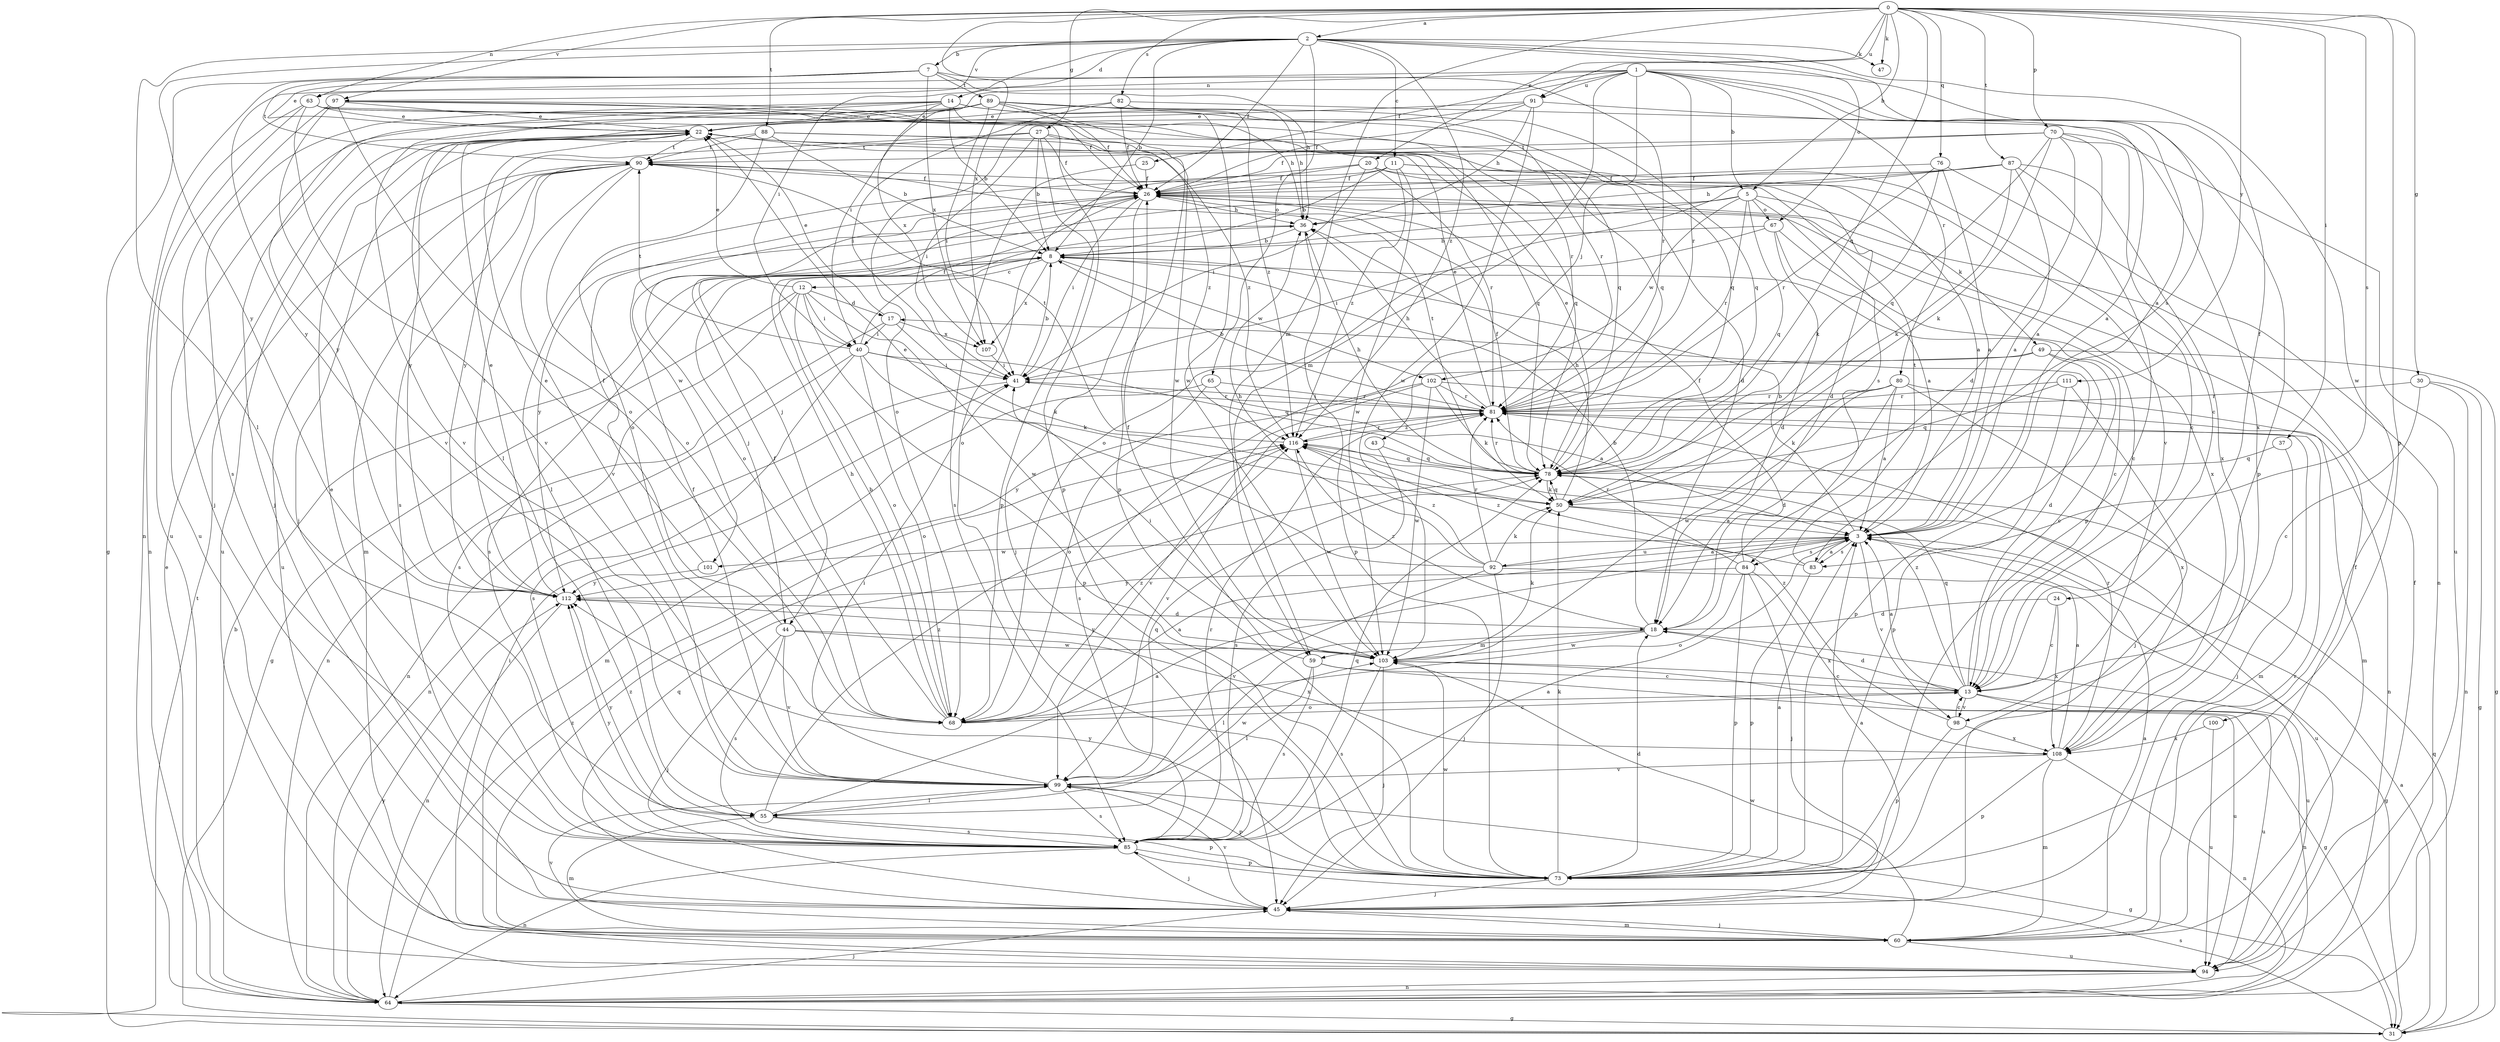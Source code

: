 strict digraph  {
0;
1;
2;
3;
5;
7;
8;
11;
12;
13;
14;
17;
18;
20;
22;
24;
25;
26;
27;
30;
31;
36;
37;
40;
41;
43;
44;
45;
47;
49;
50;
55;
59;
60;
63;
64;
65;
67;
68;
70;
73;
76;
78;
80;
81;
82;
83;
84;
85;
87;
88;
89;
90;
91;
92;
94;
97;
98;
99;
100;
101;
102;
103;
107;
108;
111;
112;
116;
0 -> 2  [label=a];
0 -> 5  [label=b];
0 -> 20  [label=e];
0 -> 27  [label=g];
0 -> 30  [label=g];
0 -> 37  [label=i];
0 -> 47  [label=k];
0 -> 59  [label=m];
0 -> 63  [label=n];
0 -> 70  [label=p];
0 -> 73  [label=p];
0 -> 76  [label=q];
0 -> 78  [label=q];
0 -> 82  [label=s];
0 -> 83  [label=s];
0 -> 87  [label=t];
0 -> 88  [label=t];
0 -> 91  [label=u];
0 -> 97  [label=v];
0 -> 107  [label=x];
0 -> 111  [label=y];
1 -> 3  [label=a];
1 -> 5  [label=b];
1 -> 24  [label=f];
1 -> 25  [label=f];
1 -> 40  [label=i];
1 -> 43  [label=j];
1 -> 59  [label=m];
1 -> 63  [label=n];
1 -> 73  [label=p];
1 -> 80  [label=r];
1 -> 81  [label=r];
1 -> 91  [label=u];
1 -> 112  [label=y];
2 -> 7  [label=b];
2 -> 8  [label=b];
2 -> 11  [label=c];
2 -> 14  [label=d];
2 -> 26  [label=f];
2 -> 40  [label=i];
2 -> 47  [label=k];
2 -> 55  [label=l];
2 -> 65  [label=o];
2 -> 67  [label=o];
2 -> 83  [label=s];
2 -> 97  [label=v];
2 -> 100  [label=w];
2 -> 112  [label=y];
2 -> 116  [label=z];
3 -> 8  [label=b];
3 -> 83  [label=s];
3 -> 84  [label=s];
3 -> 92  [label=u];
3 -> 98  [label=v];
3 -> 101  [label=w];
5 -> 44  [label=j];
5 -> 49  [label=k];
5 -> 67  [label=o];
5 -> 78  [label=q];
5 -> 81  [label=r];
5 -> 84  [label=s];
5 -> 101  [label=w];
5 -> 102  [label=w];
7 -> 22  [label=e];
7 -> 31  [label=g];
7 -> 36  [label=h];
7 -> 64  [label=n];
7 -> 81  [label=r];
7 -> 89  [label=t];
7 -> 90  [label=t];
7 -> 107  [label=x];
8 -> 12  [label=c];
8 -> 13  [label=c];
8 -> 44  [label=j];
8 -> 85  [label=s];
8 -> 102  [label=w];
8 -> 107  [label=x];
11 -> 8  [label=b];
11 -> 13  [label=c];
11 -> 26  [label=f];
11 -> 55  [label=l];
11 -> 98  [label=v];
11 -> 103  [label=w];
11 -> 116  [label=z];
12 -> 17  [label=d];
12 -> 22  [label=e];
12 -> 31  [label=g];
12 -> 40  [label=i];
12 -> 68  [label=o];
12 -> 73  [label=p];
12 -> 85  [label=s];
12 -> 103  [label=w];
13 -> 3  [label=a];
13 -> 17  [label=d];
13 -> 18  [label=d];
13 -> 64  [label=n];
13 -> 68  [label=o];
13 -> 78  [label=q];
13 -> 94  [label=u];
13 -> 98  [label=v];
13 -> 116  [label=z];
14 -> 8  [label=b];
14 -> 22  [label=e];
14 -> 26  [label=f];
14 -> 78  [label=q];
14 -> 81  [label=r];
14 -> 85  [label=s];
14 -> 99  [label=v];
14 -> 107  [label=x];
14 -> 112  [label=y];
17 -> 22  [label=e];
17 -> 40  [label=i];
17 -> 50  [label=k];
17 -> 64  [label=n];
17 -> 107  [label=x];
18 -> 8  [label=b];
18 -> 55  [label=l];
18 -> 59  [label=m];
18 -> 94  [label=u];
18 -> 103  [label=w];
18 -> 116  [label=z];
20 -> 3  [label=a];
20 -> 18  [label=d];
20 -> 26  [label=f];
20 -> 41  [label=i];
20 -> 68  [label=o];
20 -> 81  [label=r];
22 -> 90  [label=t];
22 -> 94  [label=u];
22 -> 112  [label=y];
22 -> 116  [label=z];
24 -> 13  [label=c];
24 -> 18  [label=d];
24 -> 108  [label=x];
25 -> 26  [label=f];
25 -> 85  [label=s];
26 -> 36  [label=h];
26 -> 41  [label=i];
26 -> 45  [label=j];
26 -> 68  [label=o];
26 -> 108  [label=x];
27 -> 8  [label=b];
27 -> 26  [label=f];
27 -> 41  [label=i];
27 -> 73  [label=p];
27 -> 78  [label=q];
27 -> 90  [label=t];
27 -> 112  [label=y];
27 -> 116  [label=z];
30 -> 13  [label=c];
30 -> 31  [label=g];
30 -> 64  [label=n];
30 -> 81  [label=r];
31 -> 3  [label=a];
31 -> 78  [label=q];
31 -> 85  [label=s];
31 -> 90  [label=t];
36 -> 8  [label=b];
36 -> 73  [label=p];
36 -> 112  [label=y];
37 -> 45  [label=j];
37 -> 78  [label=q];
40 -> 26  [label=f];
40 -> 41  [label=i];
40 -> 50  [label=k];
40 -> 64  [label=n];
40 -> 68  [label=o];
40 -> 78  [label=q];
40 -> 85  [label=s];
40 -> 90  [label=t];
41 -> 8  [label=b];
41 -> 64  [label=n];
41 -> 81  [label=r];
43 -> 78  [label=q];
43 -> 85  [label=s];
44 -> 22  [label=e];
44 -> 45  [label=j];
44 -> 85  [label=s];
44 -> 99  [label=v];
44 -> 103  [label=w];
44 -> 108  [label=x];
45 -> 3  [label=a];
45 -> 60  [label=m];
45 -> 78  [label=q];
45 -> 99  [label=v];
49 -> 13  [label=c];
49 -> 31  [label=g];
49 -> 41  [label=i];
49 -> 73  [label=p];
49 -> 85  [label=s];
50 -> 3  [label=a];
50 -> 36  [label=h];
50 -> 78  [label=q];
50 -> 94  [label=u];
55 -> 3  [label=a];
55 -> 60  [label=m];
55 -> 73  [label=p];
55 -> 85  [label=s];
55 -> 112  [label=y];
55 -> 116  [label=z];
59 -> 13  [label=c];
59 -> 26  [label=f];
59 -> 55  [label=l];
59 -> 85  [label=s];
59 -> 94  [label=u];
60 -> 3  [label=a];
60 -> 26  [label=f];
60 -> 41  [label=i];
60 -> 45  [label=j];
60 -> 81  [label=r];
60 -> 94  [label=u];
60 -> 99  [label=v];
60 -> 103  [label=w];
60 -> 116  [label=z];
63 -> 22  [label=e];
63 -> 64  [label=n];
63 -> 73  [label=p];
63 -> 78  [label=q];
63 -> 81  [label=r];
63 -> 94  [label=u];
63 -> 99  [label=v];
64 -> 8  [label=b];
64 -> 22  [label=e];
64 -> 31  [label=g];
64 -> 45  [label=j];
64 -> 112  [label=y];
64 -> 116  [label=z];
65 -> 3  [label=a];
65 -> 60  [label=m];
65 -> 68  [label=o];
65 -> 81  [label=r];
67 -> 3  [label=a];
67 -> 8  [label=b];
67 -> 13  [label=c];
67 -> 18  [label=d];
67 -> 41  [label=i];
68 -> 3  [label=a];
68 -> 8  [label=b];
68 -> 13  [label=c];
68 -> 26  [label=f];
68 -> 36  [label=h];
68 -> 116  [label=z];
70 -> 3  [label=a];
70 -> 13  [label=c];
70 -> 18  [label=d];
70 -> 26  [label=f];
70 -> 50  [label=k];
70 -> 78  [label=q];
70 -> 90  [label=t];
70 -> 94  [label=u];
73 -> 3  [label=a];
73 -> 18  [label=d];
73 -> 45  [label=j];
73 -> 50  [label=k];
73 -> 103  [label=w];
73 -> 112  [label=y];
76 -> 3  [label=a];
76 -> 26  [label=f];
76 -> 50  [label=k];
76 -> 64  [label=n];
76 -> 81  [label=r];
78 -> 22  [label=e];
78 -> 26  [label=f];
78 -> 36  [label=h];
78 -> 50  [label=k];
78 -> 81  [label=r];
78 -> 90  [label=t];
80 -> 3  [label=a];
80 -> 18  [label=d];
80 -> 50  [label=k];
80 -> 60  [label=m];
80 -> 81  [label=r];
80 -> 103  [label=w];
80 -> 108  [label=x];
81 -> 8  [label=b];
81 -> 22  [label=e];
81 -> 36  [label=h];
81 -> 41  [label=i];
81 -> 60  [label=m];
81 -> 99  [label=v];
81 -> 116  [label=z];
82 -> 22  [label=e];
82 -> 26  [label=f];
82 -> 36  [label=h];
82 -> 41  [label=i];
82 -> 108  [label=x];
83 -> 3  [label=a];
83 -> 73  [label=p];
83 -> 90  [label=t];
83 -> 116  [label=z];
84 -> 26  [label=f];
84 -> 45  [label=j];
84 -> 68  [label=o];
84 -> 73  [label=p];
84 -> 81  [label=r];
84 -> 108  [label=x];
84 -> 112  [label=y];
85 -> 3  [label=a];
85 -> 22  [label=e];
85 -> 45  [label=j];
85 -> 64  [label=n];
85 -> 73  [label=p];
85 -> 78  [label=q];
85 -> 81  [label=r];
85 -> 112  [label=y];
87 -> 3  [label=a];
87 -> 26  [label=f];
87 -> 36  [label=h];
87 -> 50  [label=k];
87 -> 68  [label=o];
87 -> 73  [label=p];
87 -> 108  [label=x];
88 -> 8  [label=b];
88 -> 18  [label=d];
88 -> 45  [label=j];
88 -> 68  [label=o];
88 -> 78  [label=q];
88 -> 90  [label=t];
89 -> 22  [label=e];
89 -> 26  [label=f];
89 -> 41  [label=i];
89 -> 45  [label=j];
89 -> 55  [label=l];
89 -> 73  [label=p];
89 -> 78  [label=q];
89 -> 94  [label=u];
89 -> 103  [label=w];
89 -> 116  [label=z];
90 -> 26  [label=f];
90 -> 60  [label=m];
90 -> 68  [label=o];
90 -> 85  [label=s];
90 -> 94  [label=u];
90 -> 99  [label=v];
91 -> 3  [label=a];
91 -> 22  [label=e];
91 -> 26  [label=f];
91 -> 36  [label=h];
91 -> 68  [label=o];
91 -> 103  [label=w];
92 -> 3  [label=a];
92 -> 22  [label=e];
92 -> 31  [label=g];
92 -> 36  [label=h];
92 -> 45  [label=j];
92 -> 50  [label=k];
92 -> 81  [label=r];
92 -> 99  [label=v];
92 -> 116  [label=z];
94 -> 26  [label=f];
94 -> 64  [label=n];
97 -> 22  [label=e];
97 -> 36  [label=h];
97 -> 45  [label=j];
97 -> 68  [label=o];
97 -> 78  [label=q];
97 -> 99  [label=v];
97 -> 103  [label=w];
98 -> 13  [label=c];
98 -> 73  [label=p];
98 -> 108  [label=x];
98 -> 116  [label=z];
99 -> 26  [label=f];
99 -> 31  [label=g];
99 -> 41  [label=i];
99 -> 55  [label=l];
99 -> 73  [label=p];
99 -> 78  [label=q];
99 -> 85  [label=s];
99 -> 103  [label=w];
100 -> 94  [label=u];
100 -> 108  [label=x];
101 -> 26  [label=f];
101 -> 112  [label=y];
102 -> 50  [label=k];
102 -> 64  [label=n];
102 -> 81  [label=r];
102 -> 99  [label=v];
102 -> 103  [label=w];
102 -> 112  [label=y];
103 -> 13  [label=c];
103 -> 31  [label=g];
103 -> 41  [label=i];
103 -> 45  [label=j];
103 -> 50  [label=k];
103 -> 85  [label=s];
103 -> 112  [label=y];
107 -> 41  [label=i];
108 -> 3  [label=a];
108 -> 60  [label=m];
108 -> 64  [label=n];
108 -> 73  [label=p];
108 -> 81  [label=r];
108 -> 99  [label=v];
111 -> 45  [label=j];
111 -> 73  [label=p];
111 -> 78  [label=q];
111 -> 81  [label=r];
112 -> 18  [label=d];
112 -> 22  [label=e];
112 -> 64  [label=n];
112 -> 90  [label=t];
116 -> 78  [label=q];
116 -> 81  [label=r];
116 -> 90  [label=t];
116 -> 103  [label=w];
}
